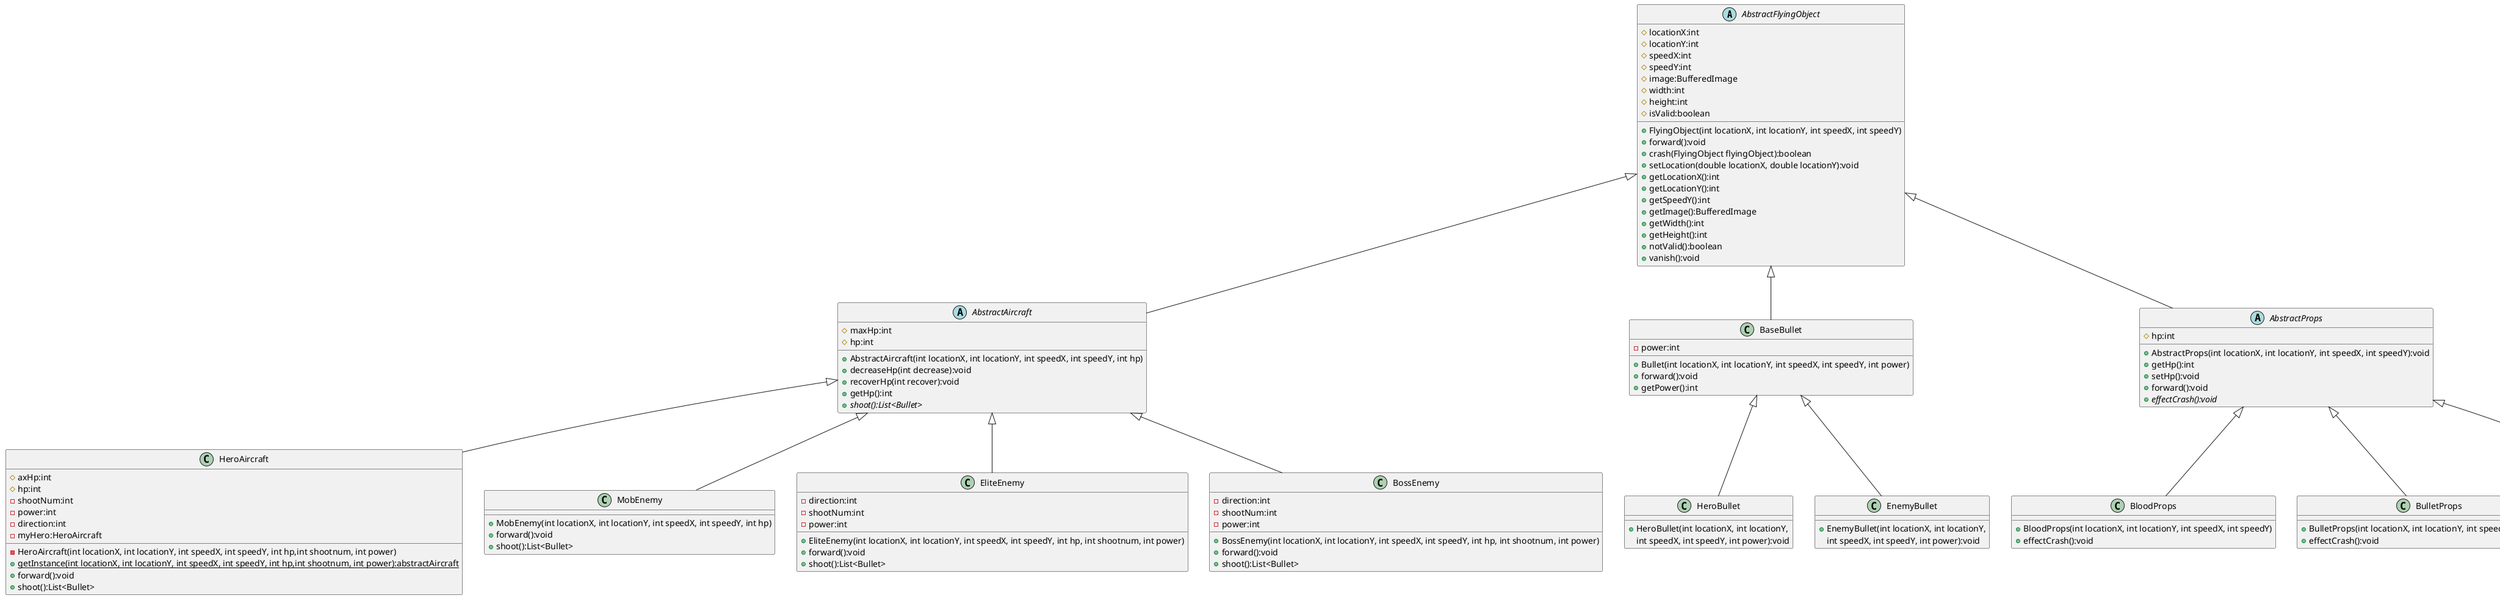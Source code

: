 @startuml
'https://plantuml.com/class-diagram

abstract class AbstractFlyingObject
{
    # locationX:int
    # locationY:int
    # speedX:int
    # speedY:int
    # image:BufferedImage
    # width:int
    # height:int
    # isValid:boolean

    + FlyingObject(int locationX, int locationY, int speedX, int speedY)
    + forward():void
    + crash(FlyingObject flyingObject):boolean
    + setLocation(double locationX, double locationY):void
    + getLocationX():int
    + getLocationY():int
    + getSpeedY():int
    + getImage():BufferedImage
    + getWidth():int
    + getHeight():int
    + notValid():boolean
    + vanish():void
}
abstract class AbstractAircraft
{
	# maxHp:int
    # hp:int
    + AbstractAircraft(int locationX, int locationY, int speedX, int speedY, int hp)
    + decreaseHp(int decrease):void
    + recoverHp(int recover):void
    + getHp():int
    + {abstract} shoot():List<Bullet>
 }

class BaseBullet
{
    - power:int
    + Bullet(int locationX, int locationY, int speedX, int speedY, int power)
    + forward():void
	+ getPower():int
}

AbstractFlyingObject <|-- AbstractAircraft
AbstractFlyingObject <|-- BaseBullet
AbstractFlyingObject <|-- AbstractProps

AbstractAircraft <|-- HeroAircraft
AbstractAircraft <|-- MobEnemy
AbstractAircraft <|-- EliteEnemy
AbstractAircraft <|-- BossEnemy

BaseBullet <|-- HeroBullet
BaseBullet <|-- EnemyBullet
AbstractProps <|-- BloodProps
AbstractProps <|-- BulletProps
AbstractProps <|-- BombProps


class HeroAircraft {
    # axHp:int
    # hp:int
    - shootNum:int
    - power:int
    - direction:int
    - myHero:HeroAircraft
    ' - HeroAircraft(int locationX, int locationY, int speedX, int speedY, int hp)
    - HeroAircraft(int locationX, int locationY, int speedX, int speedY, int hp,int shootnum, int power)
    ' + getInstance(int locationX, int locationY, int speedX, int speedY, int hp):AbstractAircraft
    + {static} getInstance(int locationX, int locationY, int speedX, int speedY, int hp,int shootnum, int power):abstractAircraft
    + forward():void
    + shoot():List<Bullet>
}

class MobEnemy {
    + MobEnemy(int locationX, int locationY, int speedX, int speedY, int hp)
    + forward():void
    + shoot():List<Bullet>
}

class EliteEnemy
{

    - direction:int
    - shootNum:int
    - power:int
    ' + EliteEnemy(int locationX, int locationY, int speedX, int speedY, int hp)
    + EliteEnemy(int locationX, int locationY, int speedX, int speedY, int hp, int shootnum, int power)
    + forward():void
    + shoot():List<Bullet>
}

class BossEnemy
{

    - direction:int
    - shootNum:int
    - power:int
    ' + BossEnemy(int locationX, int locationY, int speedX, int speedY, int hp):void
    + BossEnemy(int locationX, int locationY, int speedX, int speedY, int hp, int shootnum, int power)
    + forward():void
    + shoot():List<Bullet>
}



class HeroBullet {
    + HeroBullet(int locationX, int locationY,
     int speedX, int speedY, int power):void
}

class EnemyBullet {
    + EnemyBullet(int locationX, int locationY,
     int speedX, int speedY, int power):void
}

abstract class AbstractProps{
    # hp:int
    + AbstractProps(int locationX, int locationY, int speedX, int speedY):void
    + getHp():int
    + setHp():void
    + forward():void
    +{abstract}effectCrash():void
}

class BloodProps
{
+ BloodProps(int locationX, int locationY, int speedX, int speedY)
+ effectCrash():void
}

class BulletProps
{
+ BulletProps(int locationX, int locationY, int speedX, int speedY)
+ effectCrash():void
}

class BombProps
{
+ BombProps(int locationX, int locationY, int speedX, int speedY)
+ effectCrash():void
}








@enduml